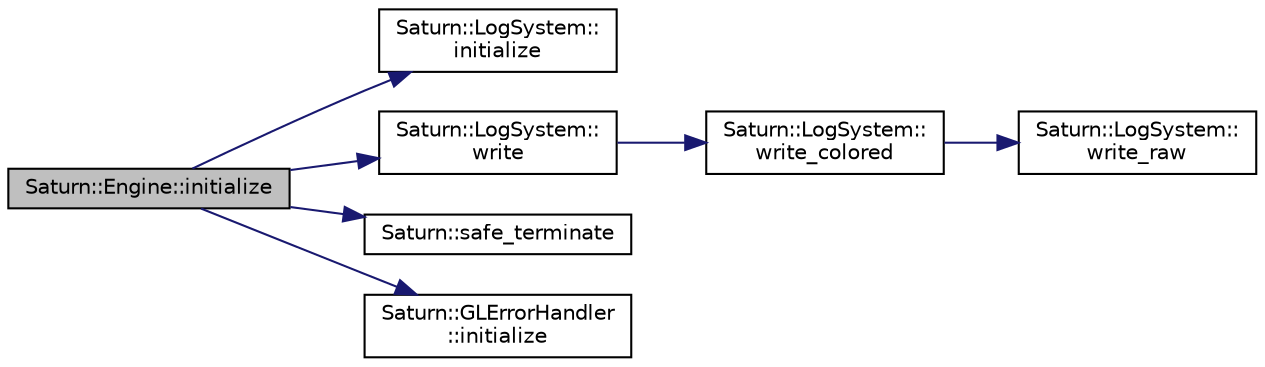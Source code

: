 digraph "Saturn::Engine::initialize"
{
  edge [fontname="Helvetica",fontsize="10",labelfontname="Helvetica",labelfontsize="10"];
  node [fontname="Helvetica",fontsize="10",shape=record];
  rankdir="LR";
  Node2 [label="Saturn::Engine::initialize",height=0.2,width=0.4,color="black", fillcolor="grey75", style="filled", fontcolor="black"];
  Node2 -> Node3 [color="midnightblue",fontsize="10",style="solid",fontname="Helvetica"];
  Node3 [label="Saturn::LogSystem::\linitialize",height=0.2,width=0.4,color="black", fillcolor="white", style="filled",URL="$class_saturn_1_1_log_system.html#a9c1ccf4dfe4ab6803134267c8a2b969b"];
  Node2 -> Node4 [color="midnightblue",fontsize="10",style="solid",fontname="Helvetica"];
  Node4 [label="Saturn::LogSystem::\lwrite",height=0.2,width=0.4,color="black", fillcolor="white", style="filled",URL="$class_saturn_1_1_log_system.html#a81bd1711a0ed95e64bd345aa7681217e"];
  Node4 -> Node5 [color="midnightblue",fontsize="10",style="solid",fontname="Helvetica"];
  Node5 [label="Saturn::LogSystem::\lwrite_colored",height=0.2,width=0.4,color="black", fillcolor="white", style="filled",URL="$class_saturn_1_1_log_system.html#a477ee92097499a28744de407fb12c0dd"];
  Node5 -> Node6 [color="midnightblue",fontsize="10",style="solid",fontname="Helvetica"];
  Node6 [label="Saturn::LogSystem::\lwrite_raw",height=0.2,width=0.4,color="black", fillcolor="white", style="filled",URL="$class_saturn_1_1_log_system.html#a9d333bbbee49a558628d431b7d4121e9"];
  Node2 -> Node7 [color="midnightblue",fontsize="10",style="solid",fontname="Helvetica"];
  Node7 [label="Saturn::safe_terminate",height=0.2,width=0.4,color="black", fillcolor="white", style="filled",URL="$namespace_saturn.html#a346560f8ef54f5cb2c0e72fff5057c8f"];
  Node2 -> Node8 [color="midnightblue",fontsize="10",style="solid",fontname="Helvetica"];
  Node8 [label="Saturn::GLErrorHandler\l::initialize",height=0.2,width=0.4,color="black", fillcolor="white", style="filled",URL="$class_saturn_1_1_g_l_error_handler.html#aab2504d63e0c4d8ec79fb7f47ced451a"];
}
